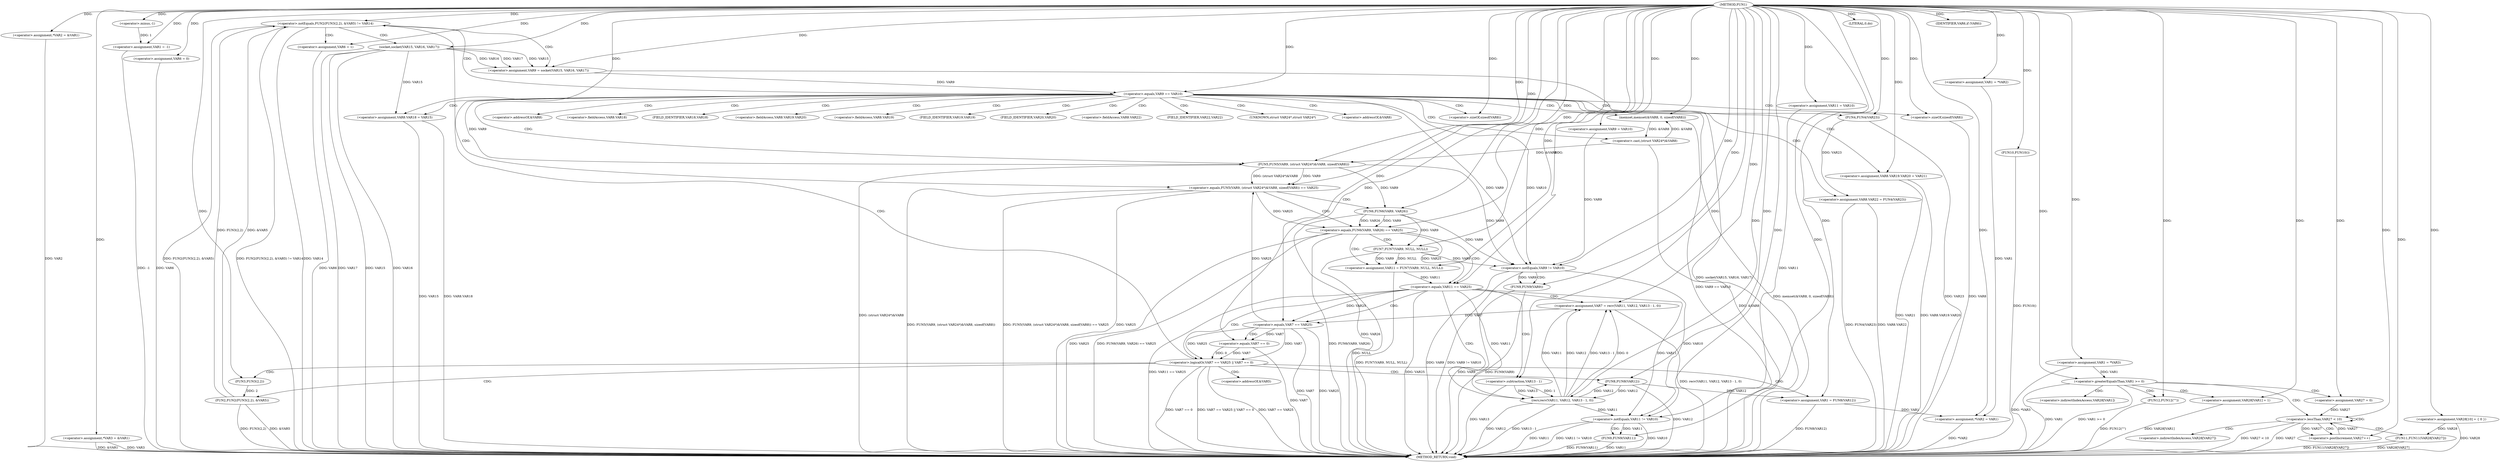 digraph FUN1 {  
"1000100" [label = "(METHOD,FUN1)" ]
"1000310" [label = "(METHOD_RETURN,void)" ]
"1000104" [label = "(<operator>.assignment,*VAR2 = &VAR1)" ]
"1000109" [label = "(<operator>.assignment,*VAR3 = &VAR1)" ]
"1000113" [label = "(<operator>.assignment,VAR1 = -1)" ]
"1000115" [label = "(<operator>.minus,-1)" ]
"1000119" [label = "(<operator>.assignment,VAR1 = *VAR2)" ]
"1000126" [label = "(<operator>.assignment,VAR6 = 0)" ]
"1000132" [label = "(<operator>.assignment,VAR9 = VAR10)" ]
"1000136" [label = "(<operator>.assignment,VAR11 = VAR10)" ]
"1000143" [label = "(<operator>.notEquals,FUN2(FUN3(2,2), &VAR5) != VAR14)" ]
"1000144" [label = "(FUN2,FUN2(FUN3(2,2), &VAR5))" ]
"1000145" [label = "(FUN3,FUN3(2,2))" ]
"1000153" [label = "(<operator>.assignment,VAR6 = 1)" ]
"1000156" [label = "(<operator>.assignment,VAR9 = socket(VAR15, VAR16, VAR17))" ]
"1000158" [label = "(socket,socket(VAR15, VAR16, VAR17))" ]
"1000163" [label = "(<operator>.equals,VAR9 == VAR10)" ]
"1000168" [label = "(memset,memset(&VAR8, 0, sizeof(VAR8)))" ]
"1000172" [label = "(<operator>.sizeOf,sizeof(VAR8))" ]
"1000174" [label = "(<operator>.assignment,VAR8.VAR18 = VAR15)" ]
"1000179" [label = "(<operator>.assignment,VAR8.VAR19.VAR20 = VAR21)" ]
"1000186" [label = "(<operator>.assignment,VAR8.VAR22 = FUN4(VAR23))" ]
"1000190" [label = "(FUN4,FUN4(VAR23))" ]
"1000193" [label = "(<operator>.equals,FUN5(VAR9, (struct VAR24*)&VAR8, sizeof(VAR8)) == VAR25)" ]
"1000194" [label = "(FUN5,FUN5(VAR9, (struct VAR24*)&VAR8, sizeof(VAR8)))" ]
"1000196" [label = "(<operator>.cast,(struct VAR24*)&VAR8)" ]
"1000200" [label = "(<operator>.sizeOf,sizeof(VAR8))" ]
"1000206" [label = "(<operator>.equals,FUN6(VAR9, VAR26) == VAR25)" ]
"1000207" [label = "(FUN6,FUN6(VAR9, VAR26))" ]
"1000213" [label = "(<operator>.assignment,VAR11 = FUN7(VAR9, NULL, NULL))" ]
"1000215" [label = "(FUN7,FUN7(VAR9, NULL, NULL))" ]
"1000220" [label = "(<operator>.equals,VAR11 == VAR25)" ]
"1000225" [label = "(<operator>.assignment,VAR7 = recv(VAR11, VAR12, VAR13 - 1, 0))" ]
"1000227" [label = "(recv,recv(VAR11, VAR12, VAR13 - 1, 0))" ]
"1000230" [label = "(<operator>.subtraction,VAR13 - 1)" ]
"1000235" [label = "(<operator>.logicalOr,VAR7 == VAR25 || VAR7 == 0)" ]
"1000236" [label = "(<operator>.equals,VAR7 == VAR25)" ]
"1000239" [label = "(<operator>.equals,VAR7 == 0)" ]
"1000244" [label = "(<operator>.assignment,VAR1 = FUN8(VAR12))" ]
"1000246" [label = "(FUN8,FUN8(VAR12))" ]
"1000248" [label = "(LITERAL,0,do)" ]
"1000250" [label = "(<operator>.notEquals,VAR9 != VAR10)" ]
"1000254" [label = "(FUN9,FUN9(VAR9))" ]
"1000257" [label = "(<operator>.notEquals,VAR11 != VAR10)" ]
"1000261" [label = "(FUN9,FUN9(VAR11))" ]
"1000264" [label = "(IDENTIFIER,VAR6,if (VAR6))" ]
"1000266" [label = "(FUN10,FUN10())" ]
"1000267" [label = "(<operator>.assignment,*VAR2 = VAR1)" ]
"1000273" [label = "(<operator>.assignment,VAR1 = *VAR3)" ]
"1000280" [label = "(<operator>.assignment,VAR28[10] = { 0 })" ]
"1000283" [label = "(<operator>.greaterEqualsThan,VAR1 >= 0)" ]
"1000287" [label = "(<operator>.assignment,VAR28[VAR1] = 1)" ]
"1000293" [label = "(<operator>.assignment,VAR27 = 0)" ]
"1000296" [label = "(<operator>.lessThan,VAR27 < 10)" ]
"1000299" [label = "(<operator>.postIncrement,VAR27++)" ]
"1000302" [label = "(FUN11,FUN11(VAR28[VAR27]))" ]
"1000308" [label = "(FUN12,FUN12(\"\"))" ]
"1000148" [label = "(<operator>.addressOf,&VAR5)" ]
"1000169" [label = "(<operator>.addressOf,&VAR8)" ]
"1000175" [label = "(<operator>.fieldAccess,VAR8.VAR18)" ]
"1000177" [label = "(FIELD_IDENTIFIER,VAR18,VAR18)" ]
"1000180" [label = "(<operator>.fieldAccess,VAR8.VAR19.VAR20)" ]
"1000181" [label = "(<operator>.fieldAccess,VAR8.VAR19)" ]
"1000183" [label = "(FIELD_IDENTIFIER,VAR19,VAR19)" ]
"1000184" [label = "(FIELD_IDENTIFIER,VAR20,VAR20)" ]
"1000187" [label = "(<operator>.fieldAccess,VAR8.VAR22)" ]
"1000189" [label = "(FIELD_IDENTIFIER,VAR22,VAR22)" ]
"1000197" [label = "(UNKNOWN,struct VAR24*,struct VAR24*)" ]
"1000198" [label = "(<operator>.addressOf,&VAR8)" ]
"1000288" [label = "(<operator>.indirectIndexAccess,VAR28[VAR1])" ]
"1000303" [label = "(<operator>.indirectIndexAccess,VAR28[VAR27])" ]
  "1000179" -> "1000310"  [ label = "DDG: VAR21"] 
  "1000257" -> "1000310"  [ label = "DDG: VAR10"] 
  "1000174" -> "1000310"  [ label = "DDG: VAR15"] 
  "1000158" -> "1000310"  [ label = "DDG: VAR15"] 
  "1000168" -> "1000310"  [ label = "DDG: memset(&VAR8, 0, sizeof(VAR8))"] 
  "1000186" -> "1000310"  [ label = "DDG: VAR8.VAR22"] 
  "1000250" -> "1000310"  [ label = "DDG: VAR9"] 
  "1000193" -> "1000310"  [ label = "DDG: FUN5(VAR9, (struct VAR24*)&VAR8, sizeof(VAR8))"] 
  "1000200" -> "1000310"  [ label = "DDG: VAR8"] 
  "1000225" -> "1000310"  [ label = "DDG: recv(VAR11, VAR12, VAR13 - 1, 0)"] 
  "1000236" -> "1000310"  [ label = "DDG: VAR7"] 
  "1000207" -> "1000310"  [ label = "DDG: VAR26"] 
  "1000283" -> "1000310"  [ label = "DDG: VAR1"] 
  "1000206" -> "1000310"  [ label = "DDG: VAR25"] 
  "1000235" -> "1000310"  [ label = "DDG: VAR7 == VAR25"] 
  "1000235" -> "1000310"  [ label = "DDG: VAR7 == 0"] 
  "1000273" -> "1000310"  [ label = "DDG: *VAR3"] 
  "1000235" -> "1000310"  [ label = "DDG: VAR7 == VAR25 || VAR7 == 0"] 
  "1000186" -> "1000310"  [ label = "DDG: FUN4(VAR23)"] 
  "1000296" -> "1000310"  [ label = "DDG: VAR27 < 10"] 
  "1000254" -> "1000310"  [ label = "DDG: VAR9"] 
  "1000302" -> "1000310"  [ label = "DDG: VAR28[VAR27]"] 
  "1000104" -> "1000310"  [ label = "DDG: VAR2"] 
  "1000239" -> "1000310"  [ label = "DDG: VAR7"] 
  "1000215" -> "1000310"  [ label = "DDG: NULL"] 
  "1000236" -> "1000310"  [ label = "DDG: VAR25"] 
  "1000158" -> "1000310"  [ label = "DDG: VAR16"] 
  "1000254" -> "1000310"  [ label = "DDG: FUN9(VAR9)"] 
  "1000206" -> "1000310"  [ label = "DDG: FUN6(VAR9, VAR26) == VAR25"] 
  "1000267" -> "1000310"  [ label = "DDG: *VAR2"] 
  "1000227" -> "1000310"  [ label = "DDG: VAR12"] 
  "1000156" -> "1000310"  [ label = "DDG: socket(VAR15, VAR16, VAR17)"] 
  "1000143" -> "1000310"  [ label = "DDG: FUN2(FUN3(2,2), &VAR5)"] 
  "1000190" -> "1000310"  [ label = "DDG: VAR23"] 
  "1000113" -> "1000310"  [ label = "DDG: -1"] 
  "1000179" -> "1000310"  [ label = "DDG: VAR8.VAR19.VAR20"] 
  "1000220" -> "1000310"  [ label = "DDG: VAR25"] 
  "1000257" -> "1000310"  [ label = "DDG: VAR11"] 
  "1000144" -> "1000310"  [ label = "DDG: &VAR5"] 
  "1000206" -> "1000310"  [ label = "DDG: FUN6(VAR9, VAR26)"] 
  "1000126" -> "1000310"  [ label = "DDG: VAR6"] 
  "1000266" -> "1000310"  [ label = "DDG: FUN10()"] 
  "1000302" -> "1000310"  [ label = "DDG: FUN11(VAR28[VAR27])"] 
  "1000230" -> "1000310"  [ label = "DDG: VAR13"] 
  "1000296" -> "1000310"  [ label = "DDG: VAR27"] 
  "1000261" -> "1000310"  [ label = "DDG: VAR11"] 
  "1000153" -> "1000310"  [ label = "DDG: VAR6"] 
  "1000193" -> "1000310"  [ label = "DDG: FUN5(VAR9, (struct VAR24*)&VAR8, sizeof(VAR8)) == VAR25"] 
  "1000280" -> "1000310"  [ label = "DDG: VAR28"] 
  "1000109" -> "1000310"  [ label = "DDG: VAR3"] 
  "1000144" -> "1000310"  [ label = "DDG: FUN3(2,2)"] 
  "1000287" -> "1000310"  [ label = "DDG: VAR28[VAR1]"] 
  "1000220" -> "1000310"  [ label = "DDG: VAR11 == VAR25"] 
  "1000143" -> "1000310"  [ label = "DDG: FUN2(FUN3(2,2), &VAR5) != VAR14"] 
  "1000227" -> "1000310"  [ label = "DDG: VAR13 - 1"] 
  "1000213" -> "1000310"  [ label = "DDG: FUN7(VAR9, NULL, NULL)"] 
  "1000143" -> "1000310"  [ label = "DDG: VAR14"] 
  "1000257" -> "1000310"  [ label = "DDG: VAR11 != VAR10"] 
  "1000261" -> "1000310"  [ label = "DDG: FUN9(VAR11)"] 
  "1000250" -> "1000310"  [ label = "DDG: VAR9 != VAR10"] 
  "1000163" -> "1000310"  [ label = "DDG: VAR9 == VAR10"] 
  "1000308" -> "1000310"  [ label = "DDG: FUN12(\"\")"] 
  "1000194" -> "1000310"  [ label = "DDG: (struct VAR24*)&VAR8"] 
  "1000244" -> "1000310"  [ label = "DDG: FUN8(VAR12)"] 
  "1000283" -> "1000310"  [ label = "DDG: VAR1 >= 0"] 
  "1000109" -> "1000310"  [ label = "DDG: &VAR1"] 
  "1000158" -> "1000310"  [ label = "DDG: VAR17"] 
  "1000174" -> "1000310"  [ label = "DDG: VAR8.VAR18"] 
  "1000246" -> "1000310"  [ label = "DDG: VAR12"] 
  "1000193" -> "1000310"  [ label = "DDG: VAR25"] 
  "1000196" -> "1000310"  [ label = "DDG: &VAR8"] 
  "1000100" -> "1000104"  [ label = "DDG: "] 
  "1000100" -> "1000109"  [ label = "DDG: "] 
  "1000115" -> "1000113"  [ label = "DDG: 1"] 
  "1000100" -> "1000113"  [ label = "DDG: "] 
  "1000100" -> "1000115"  [ label = "DDG: "] 
  "1000100" -> "1000119"  [ label = "DDG: "] 
  "1000100" -> "1000126"  [ label = "DDG: "] 
  "1000100" -> "1000132"  [ label = "DDG: "] 
  "1000100" -> "1000136"  [ label = "DDG: "] 
  "1000144" -> "1000143"  [ label = "DDG: FUN3(2,2)"] 
  "1000144" -> "1000143"  [ label = "DDG: &VAR5"] 
  "1000145" -> "1000144"  [ label = "DDG: 2"] 
  "1000100" -> "1000145"  [ label = "DDG: "] 
  "1000100" -> "1000143"  [ label = "DDG: "] 
  "1000100" -> "1000153"  [ label = "DDG: "] 
  "1000158" -> "1000156"  [ label = "DDG: VAR15"] 
  "1000158" -> "1000156"  [ label = "DDG: VAR16"] 
  "1000158" -> "1000156"  [ label = "DDG: VAR17"] 
  "1000100" -> "1000156"  [ label = "DDG: "] 
  "1000100" -> "1000158"  [ label = "DDG: "] 
  "1000156" -> "1000163"  [ label = "DDG: VAR9"] 
  "1000100" -> "1000163"  [ label = "DDG: "] 
  "1000196" -> "1000168"  [ label = "DDG: &VAR8"] 
  "1000100" -> "1000168"  [ label = "DDG: "] 
  "1000100" -> "1000172"  [ label = "DDG: "] 
  "1000158" -> "1000174"  [ label = "DDG: VAR15"] 
  "1000100" -> "1000174"  [ label = "DDG: "] 
  "1000100" -> "1000179"  [ label = "DDG: "] 
  "1000190" -> "1000186"  [ label = "DDG: VAR23"] 
  "1000100" -> "1000190"  [ label = "DDG: "] 
  "1000194" -> "1000193"  [ label = "DDG: VAR9"] 
  "1000194" -> "1000193"  [ label = "DDG: (struct VAR24*)&VAR8"] 
  "1000163" -> "1000194"  [ label = "DDG: VAR9"] 
  "1000100" -> "1000194"  [ label = "DDG: "] 
  "1000196" -> "1000194"  [ label = "DDG: &VAR8"] 
  "1000168" -> "1000196"  [ label = "DDG: &VAR8"] 
  "1000100" -> "1000200"  [ label = "DDG: "] 
  "1000236" -> "1000193"  [ label = "DDG: VAR25"] 
  "1000100" -> "1000193"  [ label = "DDG: "] 
  "1000207" -> "1000206"  [ label = "DDG: VAR9"] 
  "1000207" -> "1000206"  [ label = "DDG: VAR26"] 
  "1000194" -> "1000207"  [ label = "DDG: VAR9"] 
  "1000100" -> "1000207"  [ label = "DDG: "] 
  "1000193" -> "1000206"  [ label = "DDG: VAR25"] 
  "1000100" -> "1000206"  [ label = "DDG: "] 
  "1000215" -> "1000213"  [ label = "DDG: VAR9"] 
  "1000215" -> "1000213"  [ label = "DDG: NULL"] 
  "1000100" -> "1000213"  [ label = "DDG: "] 
  "1000207" -> "1000215"  [ label = "DDG: VAR9"] 
  "1000100" -> "1000215"  [ label = "DDG: "] 
  "1000213" -> "1000220"  [ label = "DDG: VAR11"] 
  "1000100" -> "1000220"  [ label = "DDG: "] 
  "1000206" -> "1000220"  [ label = "DDG: VAR25"] 
  "1000227" -> "1000225"  [ label = "DDG: VAR11"] 
  "1000227" -> "1000225"  [ label = "DDG: VAR12"] 
  "1000227" -> "1000225"  [ label = "DDG: VAR13 - 1"] 
  "1000227" -> "1000225"  [ label = "DDG: 0"] 
  "1000100" -> "1000225"  [ label = "DDG: "] 
  "1000220" -> "1000227"  [ label = "DDG: VAR11"] 
  "1000100" -> "1000227"  [ label = "DDG: "] 
  "1000246" -> "1000227"  [ label = "DDG: VAR12"] 
  "1000230" -> "1000227"  [ label = "DDG: VAR13"] 
  "1000230" -> "1000227"  [ label = "DDG: 1"] 
  "1000100" -> "1000230"  [ label = "DDG: "] 
  "1000236" -> "1000235"  [ label = "DDG: VAR7"] 
  "1000236" -> "1000235"  [ label = "DDG: VAR25"] 
  "1000225" -> "1000236"  [ label = "DDG: VAR7"] 
  "1000100" -> "1000236"  [ label = "DDG: "] 
  "1000220" -> "1000236"  [ label = "DDG: VAR25"] 
  "1000239" -> "1000235"  [ label = "DDG: VAR7"] 
  "1000239" -> "1000235"  [ label = "DDG: 0"] 
  "1000236" -> "1000239"  [ label = "DDG: VAR7"] 
  "1000100" -> "1000239"  [ label = "DDG: "] 
  "1000246" -> "1000244"  [ label = "DDG: VAR12"] 
  "1000100" -> "1000244"  [ label = "DDG: "] 
  "1000227" -> "1000246"  [ label = "DDG: VAR12"] 
  "1000100" -> "1000246"  [ label = "DDG: "] 
  "1000100" -> "1000248"  [ label = "DDG: "] 
  "1000163" -> "1000250"  [ label = "DDG: VAR9"] 
  "1000215" -> "1000250"  [ label = "DDG: VAR9"] 
  "1000194" -> "1000250"  [ label = "DDG: VAR9"] 
  "1000207" -> "1000250"  [ label = "DDG: VAR9"] 
  "1000132" -> "1000250"  [ label = "DDG: VAR9"] 
  "1000100" -> "1000250"  [ label = "DDG: "] 
  "1000163" -> "1000250"  [ label = "DDG: VAR10"] 
  "1000250" -> "1000254"  [ label = "DDG: VAR9"] 
  "1000100" -> "1000254"  [ label = "DDG: "] 
  "1000220" -> "1000257"  [ label = "DDG: VAR11"] 
  "1000227" -> "1000257"  [ label = "DDG: VAR11"] 
  "1000136" -> "1000257"  [ label = "DDG: VAR11"] 
  "1000100" -> "1000257"  [ label = "DDG: "] 
  "1000250" -> "1000257"  [ label = "DDG: VAR10"] 
  "1000257" -> "1000261"  [ label = "DDG: VAR11"] 
  "1000100" -> "1000261"  [ label = "DDG: "] 
  "1000100" -> "1000264"  [ label = "DDG: "] 
  "1000100" -> "1000266"  [ label = "DDG: "] 
  "1000119" -> "1000267"  [ label = "DDG: VAR1"] 
  "1000244" -> "1000267"  [ label = "DDG: VAR1"] 
  "1000100" -> "1000267"  [ label = "DDG: "] 
  "1000100" -> "1000273"  [ label = "DDG: "] 
  "1000100" -> "1000280"  [ label = "DDG: "] 
  "1000273" -> "1000283"  [ label = "DDG: VAR1"] 
  "1000100" -> "1000283"  [ label = "DDG: "] 
  "1000100" -> "1000287"  [ label = "DDG: "] 
  "1000100" -> "1000293"  [ label = "DDG: "] 
  "1000293" -> "1000296"  [ label = "DDG: VAR27"] 
  "1000299" -> "1000296"  [ label = "DDG: VAR27"] 
  "1000100" -> "1000296"  [ label = "DDG: "] 
  "1000296" -> "1000299"  [ label = "DDG: VAR27"] 
  "1000100" -> "1000299"  [ label = "DDG: "] 
  "1000280" -> "1000302"  [ label = "DDG: VAR28"] 
  "1000100" -> "1000308"  [ label = "DDG: "] 
  "1000143" -> "1000156"  [ label = "CDG: "] 
  "1000143" -> "1000153"  [ label = "CDG: "] 
  "1000143" -> "1000163"  [ label = "CDG: "] 
  "1000143" -> "1000158"  [ label = "CDG: "] 
  "1000163" -> "1000200"  [ label = "CDG: "] 
  "1000163" -> "1000174"  [ label = "CDG: "] 
  "1000163" -> "1000197"  [ label = "CDG: "] 
  "1000163" -> "1000180"  [ label = "CDG: "] 
  "1000163" -> "1000183"  [ label = "CDG: "] 
  "1000163" -> "1000190"  [ label = "CDG: "] 
  "1000163" -> "1000175"  [ label = "CDG: "] 
  "1000163" -> "1000179"  [ label = "CDG: "] 
  "1000163" -> "1000194"  [ label = "CDG: "] 
  "1000163" -> "1000198"  [ label = "CDG: "] 
  "1000163" -> "1000187"  [ label = "CDG: "] 
  "1000163" -> "1000186"  [ label = "CDG: "] 
  "1000163" -> "1000172"  [ label = "CDG: "] 
  "1000163" -> "1000189"  [ label = "CDG: "] 
  "1000163" -> "1000169"  [ label = "CDG: "] 
  "1000163" -> "1000196"  [ label = "CDG: "] 
  "1000163" -> "1000168"  [ label = "CDG: "] 
  "1000163" -> "1000193"  [ label = "CDG: "] 
  "1000163" -> "1000184"  [ label = "CDG: "] 
  "1000163" -> "1000177"  [ label = "CDG: "] 
  "1000163" -> "1000181"  [ label = "CDG: "] 
  "1000193" -> "1000206"  [ label = "CDG: "] 
  "1000193" -> "1000207"  [ label = "CDG: "] 
  "1000206" -> "1000220"  [ label = "CDG: "] 
  "1000206" -> "1000213"  [ label = "CDG: "] 
  "1000206" -> "1000215"  [ label = "CDG: "] 
  "1000220" -> "1000227"  [ label = "CDG: "] 
  "1000220" -> "1000236"  [ label = "CDG: "] 
  "1000220" -> "1000235"  [ label = "CDG: "] 
  "1000220" -> "1000230"  [ label = "CDG: "] 
  "1000220" -> "1000225"  [ label = "CDG: "] 
  "1000235" -> "1000244"  [ label = "CDG: "] 
  "1000235" -> "1000246"  [ label = "CDG: "] 
  "1000235" -> "1000148"  [ label = "CDG: "] 
  "1000235" -> "1000144"  [ label = "CDG: "] 
  "1000235" -> "1000145"  [ label = "CDG: "] 
  "1000235" -> "1000143"  [ label = "CDG: "] 
  "1000236" -> "1000239"  [ label = "CDG: "] 
  "1000250" -> "1000254"  [ label = "CDG: "] 
  "1000257" -> "1000261"  [ label = "CDG: "] 
  "1000283" -> "1000293"  [ label = "CDG: "] 
  "1000283" -> "1000308"  [ label = "CDG: "] 
  "1000283" -> "1000288"  [ label = "CDG: "] 
  "1000283" -> "1000296"  [ label = "CDG: "] 
  "1000283" -> "1000287"  [ label = "CDG: "] 
  "1000296" -> "1000302"  [ label = "CDG: "] 
  "1000296" -> "1000303"  [ label = "CDG: "] 
  "1000296" -> "1000299"  [ label = "CDG: "] 
  "1000296" -> "1000296"  [ label = "CDG: "] 
}
